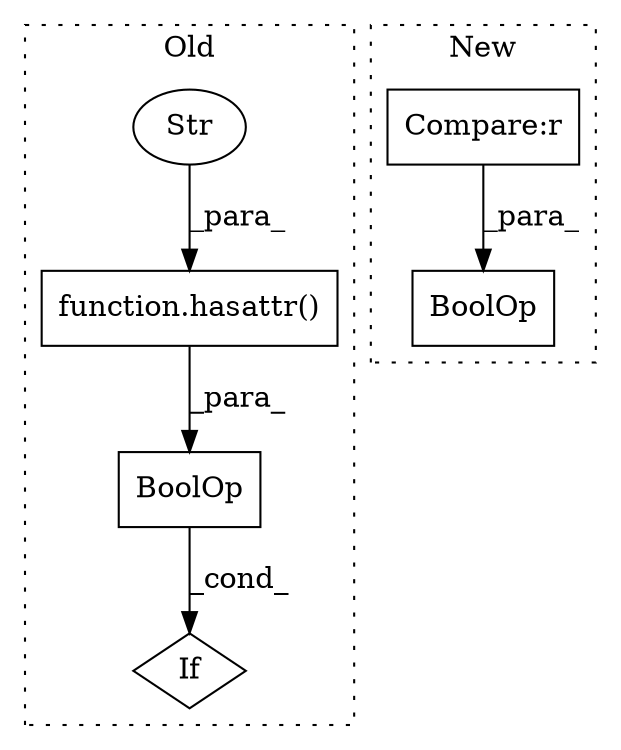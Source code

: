 digraph G {
subgraph cluster0 {
1 [label="function.hasattr()" a="75" s="685,724" l="8,1" shape="box"];
3 [label="Str" a="66" s="701" l="23" shape="ellipse"];
5 [label="BoolOp" a="72" s="685" l="112" shape="box"];
6 [label="If" a="96" s="682" l="3" shape="diamond"];
label = "Old";
style="dotted";
}
subgraph cluster1 {
2 [label="BoolOp" a="72" s="1507" l="134" shape="box"];
4 [label="Compare:r" a="40" s="1545" l="96" shape="box"];
label = "New";
style="dotted";
}
1 -> 5 [label="_para_"];
3 -> 1 [label="_para_"];
4 -> 2 [label="_para_"];
5 -> 6 [label="_cond_"];
}